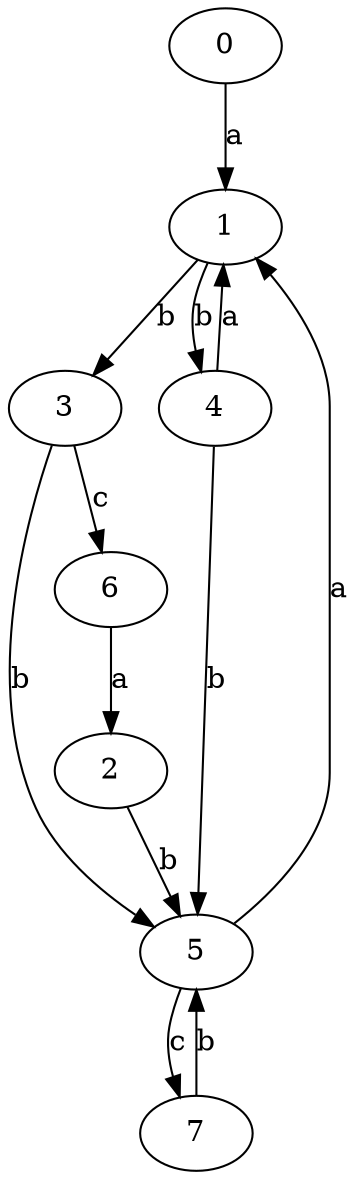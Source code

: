 strict digraph  {
1;
2;
3;
4;
5;
0;
6;
7;
1 -> 3  [label=b];
1 -> 4  [label=b];
2 -> 5  [label=b];
3 -> 5  [label=b];
3 -> 6  [label=c];
4 -> 1  [label=a];
4 -> 5  [label=b];
5 -> 1  [label=a];
5 -> 7  [label=c];
0 -> 1  [label=a];
6 -> 2  [label=a];
7 -> 5  [label=b];
}

